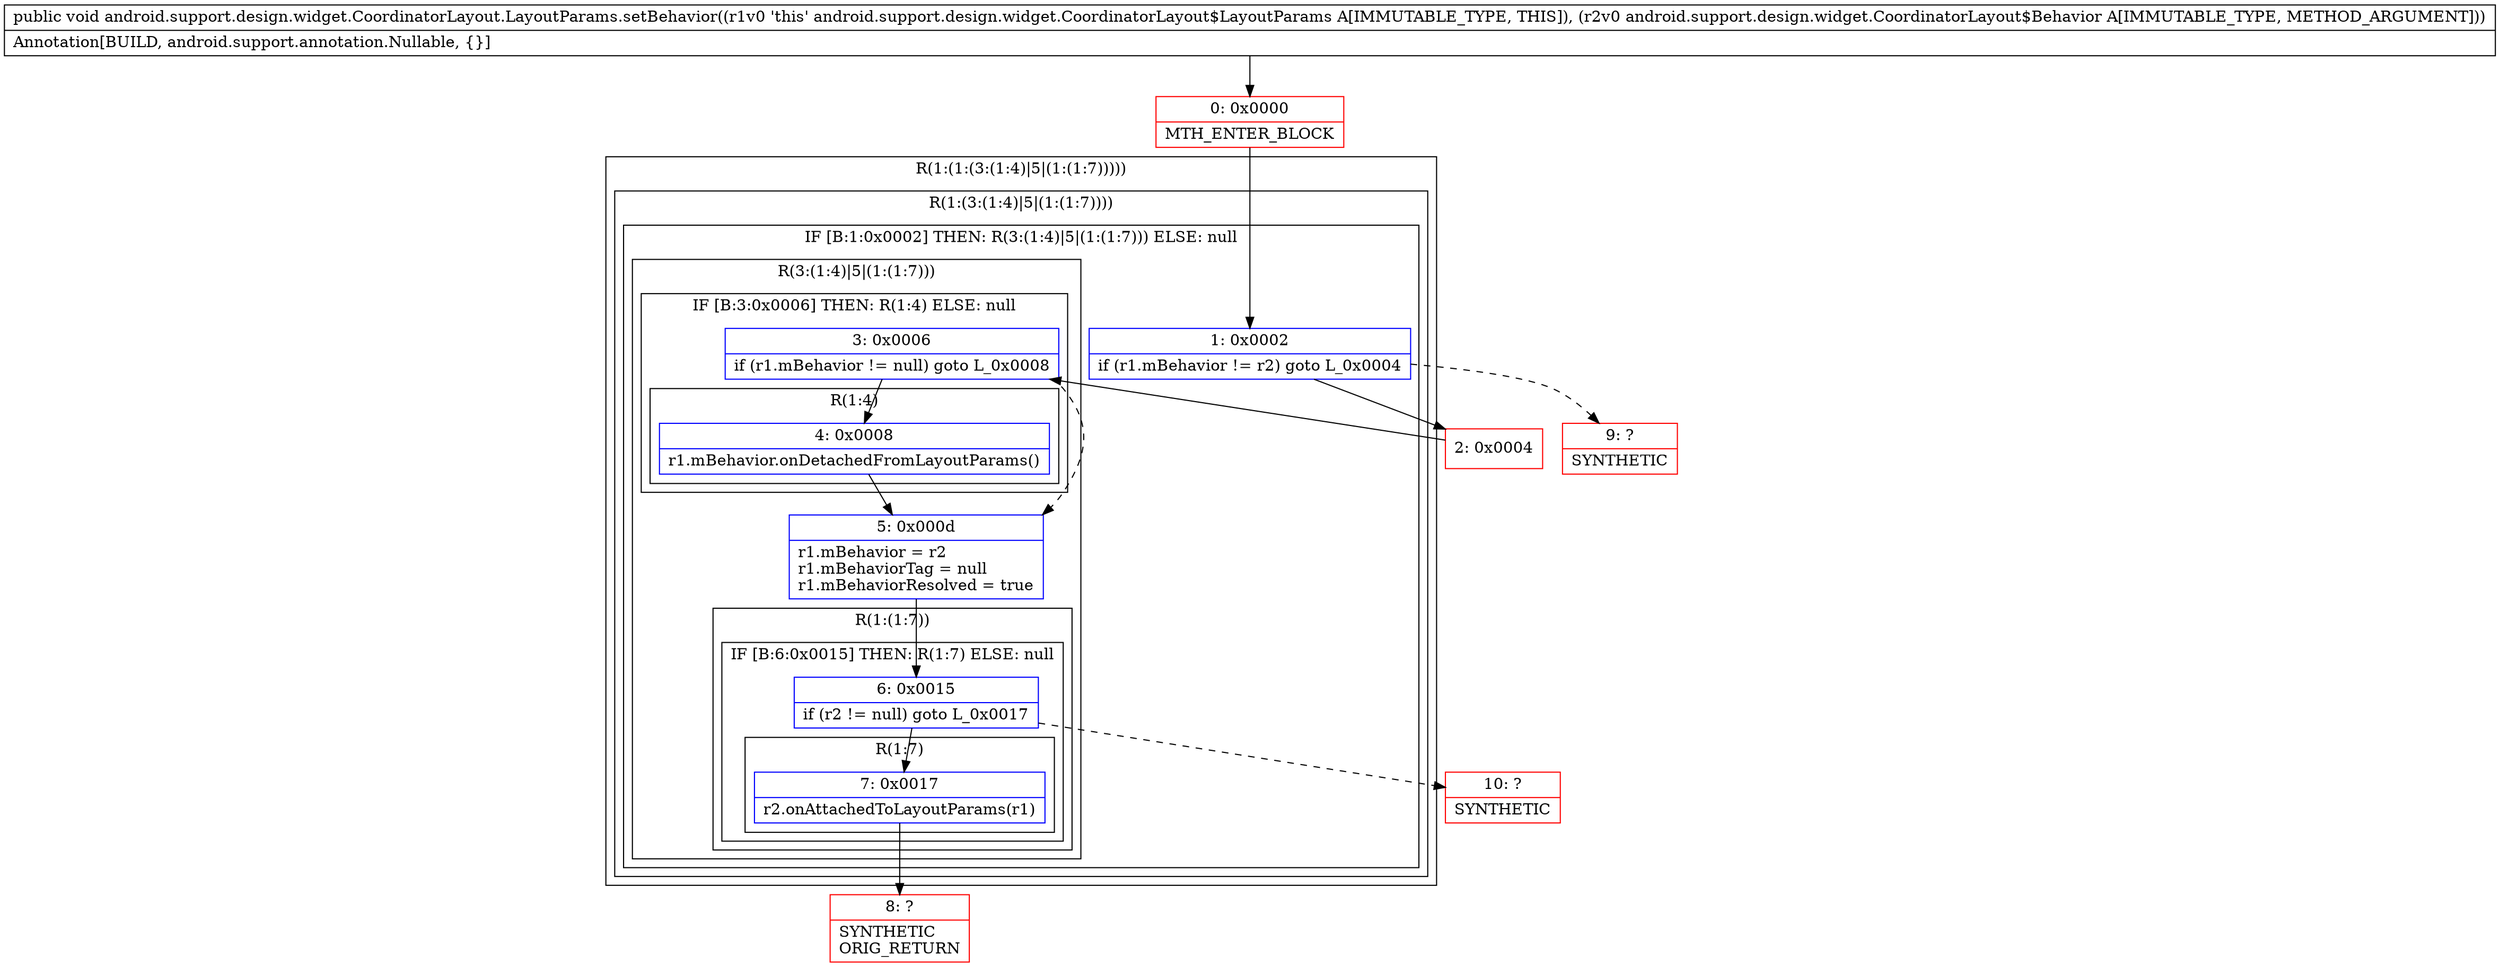 digraph "CFG forandroid.support.design.widget.CoordinatorLayout.LayoutParams.setBehavior(Landroid\/support\/design\/widget\/CoordinatorLayout$Behavior;)V" {
subgraph cluster_Region_1197632025 {
label = "R(1:(1:(3:(1:4)|5|(1:(1:7)))))";
node [shape=record,color=blue];
subgraph cluster_Region_1665625288 {
label = "R(1:(3:(1:4)|5|(1:(1:7))))";
node [shape=record,color=blue];
subgraph cluster_IfRegion_1858357946 {
label = "IF [B:1:0x0002] THEN: R(3:(1:4)|5|(1:(1:7))) ELSE: null";
node [shape=record,color=blue];
Node_1 [shape=record,label="{1\:\ 0x0002|if (r1.mBehavior != r2) goto L_0x0004\l}"];
subgraph cluster_Region_1164284267 {
label = "R(3:(1:4)|5|(1:(1:7)))";
node [shape=record,color=blue];
subgraph cluster_IfRegion_293800316 {
label = "IF [B:3:0x0006] THEN: R(1:4) ELSE: null";
node [shape=record,color=blue];
Node_3 [shape=record,label="{3\:\ 0x0006|if (r1.mBehavior != null) goto L_0x0008\l}"];
subgraph cluster_Region_1241126568 {
label = "R(1:4)";
node [shape=record,color=blue];
Node_4 [shape=record,label="{4\:\ 0x0008|r1.mBehavior.onDetachedFromLayoutParams()\l}"];
}
}
Node_5 [shape=record,label="{5\:\ 0x000d|r1.mBehavior = r2\lr1.mBehaviorTag = null\lr1.mBehaviorResolved = true\l}"];
subgraph cluster_Region_94831799 {
label = "R(1:(1:7))";
node [shape=record,color=blue];
subgraph cluster_IfRegion_1814045601 {
label = "IF [B:6:0x0015] THEN: R(1:7) ELSE: null";
node [shape=record,color=blue];
Node_6 [shape=record,label="{6\:\ 0x0015|if (r2 != null) goto L_0x0017\l}"];
subgraph cluster_Region_1700859824 {
label = "R(1:7)";
node [shape=record,color=blue];
Node_7 [shape=record,label="{7\:\ 0x0017|r2.onAttachedToLayoutParams(r1)\l}"];
}
}
}
}
}
}
}
Node_0 [shape=record,color=red,label="{0\:\ 0x0000|MTH_ENTER_BLOCK\l}"];
Node_2 [shape=record,color=red,label="{2\:\ 0x0004}"];
Node_8 [shape=record,color=red,label="{8\:\ ?|SYNTHETIC\lORIG_RETURN\l}"];
Node_9 [shape=record,color=red,label="{9\:\ ?|SYNTHETIC\l}"];
Node_10 [shape=record,color=red,label="{10\:\ ?|SYNTHETIC\l}"];
MethodNode[shape=record,label="{public void android.support.design.widget.CoordinatorLayout.LayoutParams.setBehavior((r1v0 'this' android.support.design.widget.CoordinatorLayout$LayoutParams A[IMMUTABLE_TYPE, THIS]), (r2v0 android.support.design.widget.CoordinatorLayout$Behavior A[IMMUTABLE_TYPE, METHOD_ARGUMENT]))  | Annotation[BUILD, android.support.annotation.Nullable, \{\}]\l}"];
MethodNode -> Node_0;
Node_1 -> Node_2;
Node_1 -> Node_9[style=dashed];
Node_3 -> Node_4;
Node_3 -> Node_5[style=dashed];
Node_4 -> Node_5;
Node_5 -> Node_6;
Node_6 -> Node_7;
Node_6 -> Node_10[style=dashed];
Node_7 -> Node_8;
Node_0 -> Node_1;
Node_2 -> Node_3;
}

